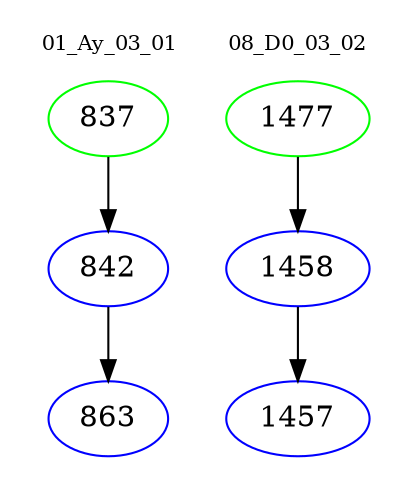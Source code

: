 digraph{
subgraph cluster_0 {
color = white
label = "01_Ay_03_01";
fontsize=10;
T0_837 [label="837", color="green"]
T0_837 -> T0_842 [color="black"]
T0_842 [label="842", color="blue"]
T0_842 -> T0_863 [color="black"]
T0_863 [label="863", color="blue"]
}
subgraph cluster_1 {
color = white
label = "08_D0_03_02";
fontsize=10;
T1_1477 [label="1477", color="green"]
T1_1477 -> T1_1458 [color="black"]
T1_1458 [label="1458", color="blue"]
T1_1458 -> T1_1457 [color="black"]
T1_1457 [label="1457", color="blue"]
}
}
